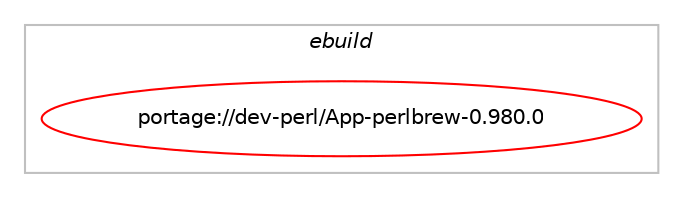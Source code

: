 digraph prolog {

# *************
# Graph options
# *************

newrank=true;
concentrate=true;
compound=true;
graph [rankdir=LR,fontname=Helvetica,fontsize=10,ranksep=1.5];#, ranksep=2.5, nodesep=0.2];
edge  [arrowhead=vee];
node  [fontname=Helvetica,fontsize=10];

# **********
# The ebuild
# **********

subgraph cluster_leftcol {
color=gray;
label=<<i>ebuild</i>>;
id [label="portage://dev-perl/App-perlbrew-0.980.0", color=red, width=4, href="../dev-perl/App-perlbrew-0.980.0.svg"];
}

# ****************
# The dependencies
# ****************

subgraph cluster_midcol {
color=gray;
label=<<i>dependencies</i>>;
subgraph cluster_compile {
fillcolor="#eeeeee";
style=filled;
label=<<i>compile</i>>;
# *** BEGIN UNKNOWN DEPENDENCY TYPE (TODO) ***
# id -> equal(package_dependency(portage://dev-perl/App-perlbrew-0.980.0,install,no,dev-lang,perl,greaterequal,[5.38.2,,-r3,5.38.2-r3],[],[use(equal(perl_features_debug),none),use(equal(perl_features_ithreads),none),use(equal(perl_features_quadmath),none)]))
# *** END UNKNOWN DEPENDENCY TYPE (TODO) ***

}
subgraph cluster_compileandrun {
fillcolor="#eeeeee";
style=filled;
label=<<i>compile and run</i>>;
}
subgraph cluster_run {
fillcolor="#eeeeee";
style=filled;
label=<<i>run</i>>;
# *** BEGIN UNKNOWN DEPENDENCY TYPE (TODO) ***
# id -> equal(package_dependency(portage://dev-perl/App-perlbrew-0.980.0,run,no,dev-lang,perl,greaterequal,[5.38.2,,-r3,5.38.2-r3],[],[use(equal(perl_features_debug),none),use(equal(perl_features_ithreads),none),use(equal(perl_features_quadmath),none)]))
# *** END UNKNOWN DEPENDENCY TYPE (TODO) ***

# *** BEGIN UNKNOWN DEPENDENCY TYPE (TODO) ***
# id -> equal(package_dependency(portage://dev-perl/App-perlbrew-0.980.0,run,no,dev-lang,perl,none,[,,],any_same_slot,[]))
# *** END UNKNOWN DEPENDENCY TYPE (TODO) ***

# *** BEGIN UNKNOWN DEPENDENCY TYPE (TODO) ***
# id -> equal(package_dependency(portage://dev-perl/App-perlbrew-0.980.0,run,no,dev-perl,CPAN-Perl-Releases,greaterequal,[5.202.307.200,,,5.202.307.200],[],[]))
# *** END UNKNOWN DEPENDENCY TYPE (TODO) ***

# *** BEGIN UNKNOWN DEPENDENCY TYPE (TODO) ***
# id -> equal(package_dependency(portage://dev-perl/App-perlbrew-0.980.0,run,no,dev-perl,Capture-Tiny,greaterequal,[0.360.0,,,0.360.0],[],[]))
# *** END UNKNOWN DEPENDENCY TYPE (TODO) ***

# *** BEGIN UNKNOWN DEPENDENCY TYPE (TODO) ***
# id -> equal(package_dependency(portage://dev-perl/App-perlbrew-0.980.0,run,no,dev-perl,Devel-PatchPerl,greaterequal,[2.80.0,,,2.80.0],[],[]))
# *** END UNKNOWN DEPENDENCY TYPE (TODO) ***

# *** BEGIN UNKNOWN DEPENDENCY TYPE (TODO) ***
# id -> equal(package_dependency(portage://dev-perl/App-perlbrew-0.980.0,run,no,dev-perl,local-lib,greaterequal,[2.0.14,,,2.0.14],[],[]))
# *** END UNKNOWN DEPENDENCY TYPE (TODO) ***

# *** BEGIN UNKNOWN DEPENDENCY TYPE (TODO) ***
# id -> equal(package_dependency(portage://dev-perl/App-perlbrew-0.980.0,run,no,virtual,perl-ExtUtils-MakeMaker,greaterequal,[7.220.0,,,7.220.0],[],[]))
# *** END UNKNOWN DEPENDENCY TYPE (TODO) ***

# *** BEGIN UNKNOWN DEPENDENCY TYPE (TODO) ***
# id -> equal(package_dependency(portage://dev-perl/App-perlbrew-0.980.0,run,no,virtual,perl-File-Temp,greaterequal,[0.230.400,,,0.230.400],[],[]))
# *** END UNKNOWN DEPENDENCY TYPE (TODO) ***

# *** BEGIN UNKNOWN DEPENDENCY TYPE (TODO) ***
# id -> equal(package_dependency(portage://dev-perl/App-perlbrew-0.980.0,run,no,virtual,perl-JSON-PP,none,[,,],[],[]))
# *** END UNKNOWN DEPENDENCY TYPE (TODO) ***

}
}

# **************
# The candidates
# **************

subgraph cluster_choices {
rank=same;
color=gray;
label=<<i>candidates</i>>;

}

}
